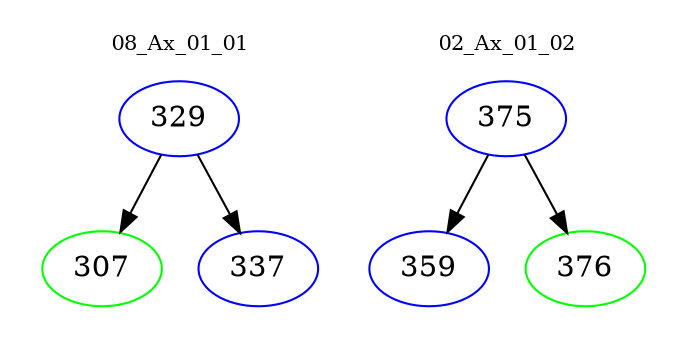 digraph{
subgraph cluster_0 {
color = white
label = "08_Ax_01_01";
fontsize=10;
T0_329 [label="329", color="blue"]
T0_329 -> T0_307 [color="black"]
T0_307 [label="307", color="green"]
T0_329 -> T0_337 [color="black"]
T0_337 [label="337", color="blue"]
}
subgraph cluster_1 {
color = white
label = "02_Ax_01_02";
fontsize=10;
T1_375 [label="375", color="blue"]
T1_375 -> T1_359 [color="black"]
T1_359 [label="359", color="blue"]
T1_375 -> T1_376 [color="black"]
T1_376 [label="376", color="green"]
}
}
